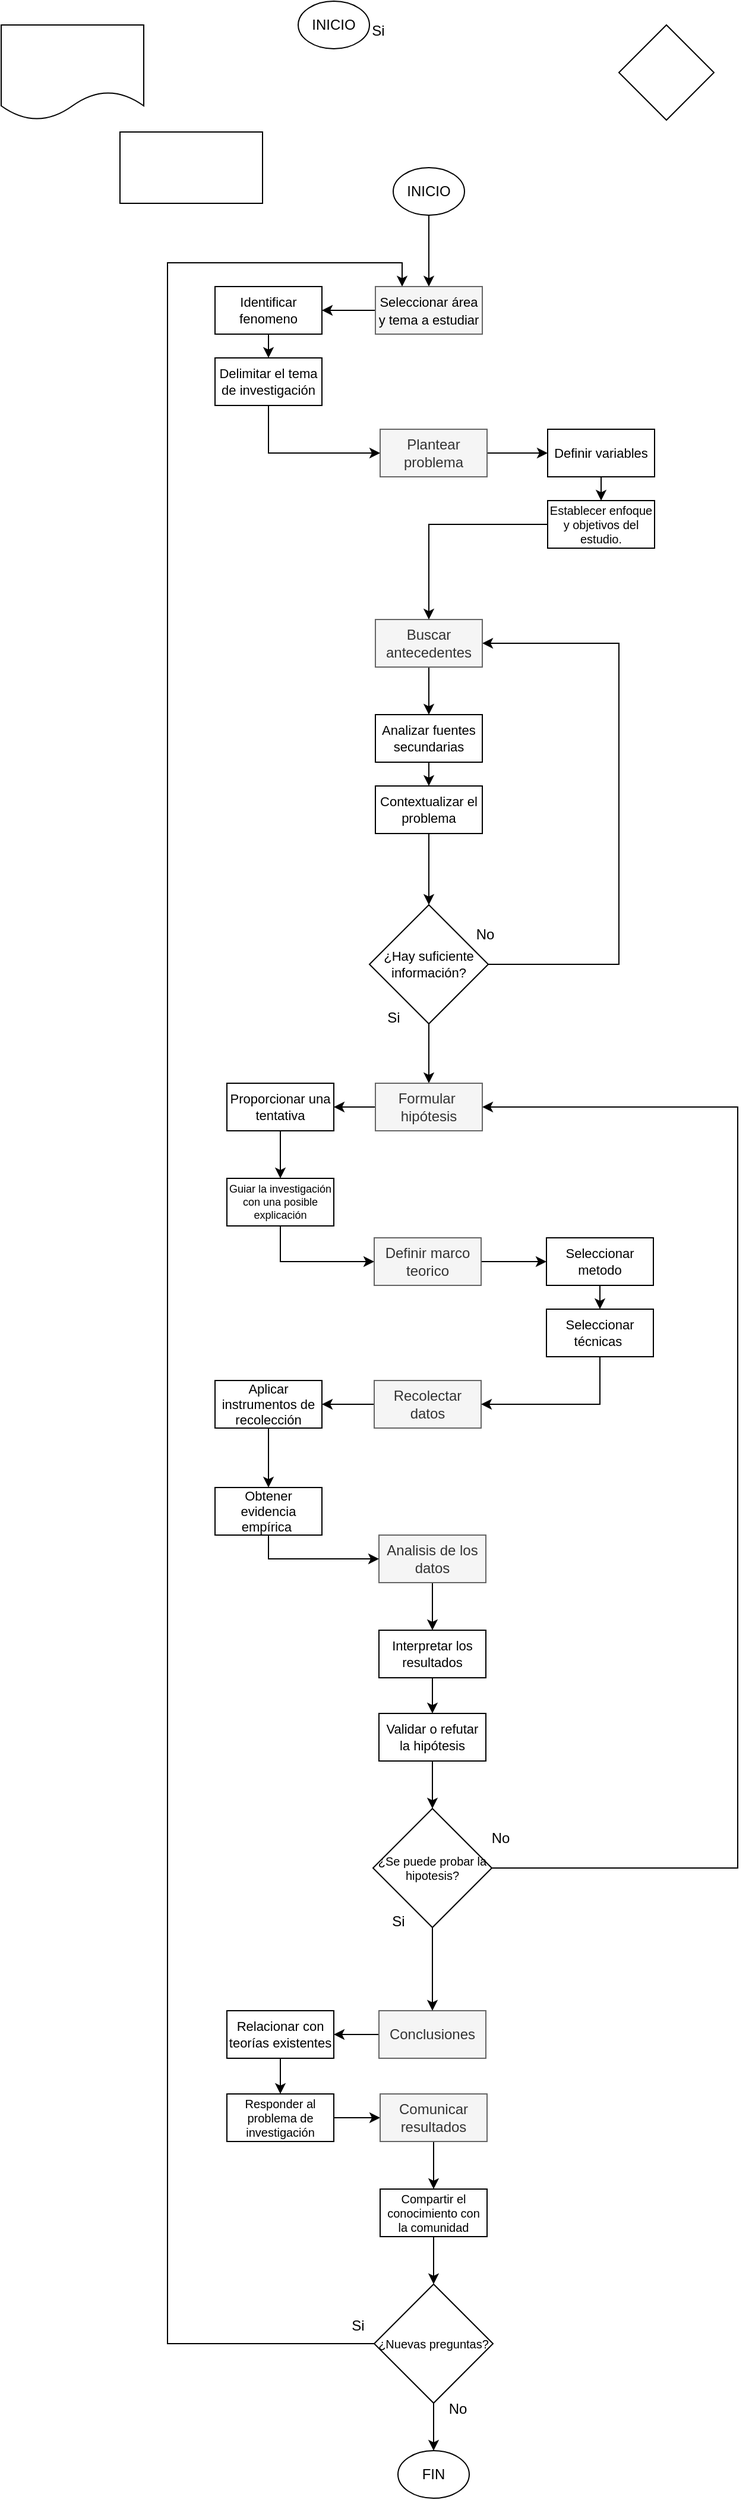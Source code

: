<mxfile version="27.1.6">
  <diagram name="Página-1" id="HS4sI3cex7thPgb8uXr3">
    <mxGraphModel dx="697" dy="442" grid="1" gridSize="10" guides="1" tooltips="1" connect="1" arrows="1" fold="1" page="1" pageScale="1" pageWidth="827" pageHeight="1169" math="0" shadow="0">
      <root>
        <mxCell id="0" />
        <mxCell id="1" parent="0" />
        <mxCell id="dfMxvdRBS-tTB70mxcUj-1" value="INICIO" style="ellipse;whiteSpace=wrap;html=1;" vertex="1" parent="1">
          <mxGeometry x="300" y="10" width="60" height="40" as="geometry" />
        </mxCell>
        <mxCell id="dfMxvdRBS-tTB70mxcUj-2" value="" style="rounded=0;whiteSpace=wrap;html=1;" vertex="1" parent="1">
          <mxGeometry x="150" y="120" width="120" height="60" as="geometry" />
        </mxCell>
        <mxCell id="dfMxvdRBS-tTB70mxcUj-3" value="" style="rhombus;whiteSpace=wrap;html=1;" vertex="1" parent="1">
          <mxGeometry x="570" y="30" width="80" height="80" as="geometry" />
        </mxCell>
        <mxCell id="dfMxvdRBS-tTB70mxcUj-5" value="" style="shape=document;whiteSpace=wrap;html=1;boundedLbl=1;" vertex="1" parent="1">
          <mxGeometry x="50" y="30" width="120" height="80" as="geometry" />
        </mxCell>
        <mxCell id="dfMxvdRBS-tTB70mxcUj-28" style="edgeStyle=orthogonalEdgeStyle;rounded=0;orthogonalLoop=1;jettySize=auto;html=1;entryX=0.5;entryY=0;entryDx=0;entryDy=0;" edge="1" parent="1" source="dfMxvdRBS-tTB70mxcUj-6" target="dfMxvdRBS-tTB70mxcUj-7">
          <mxGeometry relative="1" as="geometry" />
        </mxCell>
        <mxCell id="dfMxvdRBS-tTB70mxcUj-6" value="INICIO" style="ellipse;whiteSpace=wrap;html=1;" vertex="1" parent="1">
          <mxGeometry x="380" y="150" width="60" height="40" as="geometry" />
        </mxCell>
        <mxCell id="dfMxvdRBS-tTB70mxcUj-29" style="edgeStyle=orthogonalEdgeStyle;rounded=0;orthogonalLoop=1;jettySize=auto;html=1;entryX=1;entryY=0.5;entryDx=0;entryDy=0;" edge="1" parent="1" source="dfMxvdRBS-tTB70mxcUj-7" target="dfMxvdRBS-tTB70mxcUj-18">
          <mxGeometry relative="1" as="geometry" />
        </mxCell>
        <mxCell id="dfMxvdRBS-tTB70mxcUj-7" value="&lt;span style=&quot;color: rgb(0, 0, 0); font-size: 11px;&quot;&gt;Seleccionar área y tema a estudiar&lt;/span&gt;" style="rounded=0;whiteSpace=wrap;html=1;fillColor=#f5f5f5;fontColor=#333333;strokeColor=#666666;" vertex="1" parent="1">
          <mxGeometry x="365" y="250" width="90" height="40" as="geometry" />
        </mxCell>
        <mxCell id="dfMxvdRBS-tTB70mxcUj-46" style="edgeStyle=orthogonalEdgeStyle;rounded=0;orthogonalLoop=1;jettySize=auto;html=1;entryX=0;entryY=0.5;entryDx=0;entryDy=0;" edge="1" parent="1" source="dfMxvdRBS-tTB70mxcUj-8" target="dfMxvdRBS-tTB70mxcUj-25">
          <mxGeometry relative="1" as="geometry" />
        </mxCell>
        <mxCell id="dfMxvdRBS-tTB70mxcUj-8" value="Plantear problema" style="rounded=0;whiteSpace=wrap;html=1;fillColor=#f5f5f5;fontColor=#333333;strokeColor=#666666;" vertex="1" parent="1">
          <mxGeometry x="369" y="370" width="90" height="40" as="geometry" />
        </mxCell>
        <mxCell id="dfMxvdRBS-tTB70mxcUj-16" style="edgeStyle=orthogonalEdgeStyle;rounded=0;orthogonalLoop=1;jettySize=auto;html=1;entryX=1;entryY=0.5;entryDx=0;entryDy=0;exitX=1;exitY=0.5;exitDx=0;exitDy=0;" edge="1" parent="1" source="dfMxvdRBS-tTB70mxcUj-9" target="dfMxvdRBS-tTB70mxcUj-17">
          <mxGeometry relative="1" as="geometry">
            <mxPoint x="510" y="810" as="targetPoint" />
            <Array as="points">
              <mxPoint x="570" y="820" />
              <mxPoint x="570" y="550" />
            </Array>
          </mxGeometry>
        </mxCell>
        <mxCell id="dfMxvdRBS-tTB70mxcUj-51" style="edgeStyle=orthogonalEdgeStyle;rounded=0;orthogonalLoop=1;jettySize=auto;html=1;entryX=0.5;entryY=0;entryDx=0;entryDy=0;" edge="1" parent="1" source="dfMxvdRBS-tTB70mxcUj-9" target="dfMxvdRBS-tTB70mxcUj-19">
          <mxGeometry relative="1" as="geometry" />
        </mxCell>
        <mxCell id="dfMxvdRBS-tTB70mxcUj-9" value="¿Hay suficiente información?" style="rhombus;whiteSpace=wrap;html=1;fontSize=11;" vertex="1" parent="1">
          <mxGeometry x="360" y="770" width="100" height="100" as="geometry" />
        </mxCell>
        <mxCell id="dfMxvdRBS-tTB70mxcUj-13" value="Si" style="text;html=1;align=center;verticalAlign=middle;resizable=0;points=[];autosize=1;strokeColor=none;fillColor=none;" vertex="1" parent="1">
          <mxGeometry x="365" y="850" width="30" height="30" as="geometry" />
        </mxCell>
        <mxCell id="dfMxvdRBS-tTB70mxcUj-14" value="No" style="text;html=1;align=center;verticalAlign=middle;resizable=0;points=[];autosize=1;strokeColor=none;fillColor=none;" vertex="1" parent="1">
          <mxGeometry x="450" y="1540" width="40" height="30" as="geometry" />
        </mxCell>
        <mxCell id="dfMxvdRBS-tTB70mxcUj-43" style="edgeStyle=orthogonalEdgeStyle;rounded=0;orthogonalLoop=1;jettySize=auto;html=1;" edge="1" parent="1" source="dfMxvdRBS-tTB70mxcUj-17" target="dfMxvdRBS-tTB70mxcUj-33">
          <mxGeometry relative="1" as="geometry" />
        </mxCell>
        <mxCell id="dfMxvdRBS-tTB70mxcUj-17" value="Buscar antecedentes" style="rounded=0;whiteSpace=wrap;html=1;fillColor=#f5f5f5;fontColor=#333333;strokeColor=#666666;" vertex="1" parent="1">
          <mxGeometry x="365" y="530" width="90" height="40" as="geometry" />
        </mxCell>
        <mxCell id="dfMxvdRBS-tTB70mxcUj-49" style="edgeStyle=orthogonalEdgeStyle;rounded=0;orthogonalLoop=1;jettySize=auto;html=1;exitX=0.5;exitY=1;exitDx=0;exitDy=0;entryX=0.5;entryY=0;entryDx=0;entryDy=0;" edge="1" parent="1" source="dfMxvdRBS-tTB70mxcUj-18" target="dfMxvdRBS-tTB70mxcUj-41">
          <mxGeometry relative="1" as="geometry" />
        </mxCell>
        <mxCell id="dfMxvdRBS-tTB70mxcUj-18" value="Identificar fenomeno" style="rounded=0;whiteSpace=wrap;html=1;fontSize=11;" vertex="1" parent="1">
          <mxGeometry x="230" y="250" width="90" height="40" as="geometry" />
        </mxCell>
        <mxCell id="dfMxvdRBS-tTB70mxcUj-56" style="edgeStyle=orthogonalEdgeStyle;rounded=0;orthogonalLoop=1;jettySize=auto;html=1;" edge="1" parent="1" source="dfMxvdRBS-tTB70mxcUj-19" target="dfMxvdRBS-tTB70mxcUj-52">
          <mxGeometry relative="1" as="geometry" />
        </mxCell>
        <mxCell id="dfMxvdRBS-tTB70mxcUj-19" value="Formular&amp;nbsp; hipótesis" style="rounded=0;whiteSpace=wrap;html=1;fillColor=#f5f5f5;fontColor=#333333;strokeColor=#666666;" vertex="1" parent="1">
          <mxGeometry x="365" y="920" width="90" height="40" as="geometry" />
        </mxCell>
        <mxCell id="dfMxvdRBS-tTB70mxcUj-59" style="edgeStyle=orthogonalEdgeStyle;rounded=0;orthogonalLoop=1;jettySize=auto;html=1;entryX=0;entryY=0.5;entryDx=0;entryDy=0;" edge="1" parent="1" source="dfMxvdRBS-tTB70mxcUj-20" target="dfMxvdRBS-tTB70mxcUj-54">
          <mxGeometry relative="1" as="geometry" />
        </mxCell>
        <mxCell id="dfMxvdRBS-tTB70mxcUj-20" value="Definir marco teorico" style="rounded=0;whiteSpace=wrap;html=1;fillColor=#f5f5f5;fontColor=#333333;strokeColor=#666666;" vertex="1" parent="1">
          <mxGeometry x="364" y="1050" width="90" height="40" as="geometry" />
        </mxCell>
        <mxCell id="dfMxvdRBS-tTB70mxcUj-64" style="edgeStyle=orthogonalEdgeStyle;rounded=0;orthogonalLoop=1;jettySize=auto;html=1;" edge="1" parent="1" source="dfMxvdRBS-tTB70mxcUj-21" target="dfMxvdRBS-tTB70mxcUj-61">
          <mxGeometry relative="1" as="geometry" />
        </mxCell>
        <mxCell id="dfMxvdRBS-tTB70mxcUj-21" value="Recolectar datos" style="rounded=0;whiteSpace=wrap;html=1;fillColor=#f5f5f5;fontColor=#333333;strokeColor=#666666;" vertex="1" parent="1">
          <mxGeometry x="364" y="1170" width="90" height="40" as="geometry" />
        </mxCell>
        <mxCell id="dfMxvdRBS-tTB70mxcUj-72" style="edgeStyle=orthogonalEdgeStyle;rounded=0;orthogonalLoop=1;jettySize=auto;html=1;exitX=0.5;exitY=1;exitDx=0;exitDy=0;entryX=0.5;entryY=0;entryDx=0;entryDy=0;" edge="1" parent="1" source="dfMxvdRBS-tTB70mxcUj-22" target="dfMxvdRBS-tTB70mxcUj-67">
          <mxGeometry relative="1" as="geometry" />
        </mxCell>
        <mxCell id="dfMxvdRBS-tTB70mxcUj-22" value="Analisis de los datos" style="rounded=0;whiteSpace=wrap;html=1;fillColor=#f5f5f5;fontColor=#333333;strokeColor=#666666;" vertex="1" parent="1">
          <mxGeometry x="368" y="1300" width="90" height="40" as="geometry" />
        </mxCell>
        <mxCell id="dfMxvdRBS-tTB70mxcUj-86" style="edgeStyle=orthogonalEdgeStyle;rounded=0;orthogonalLoop=1;jettySize=auto;html=1;entryX=1;entryY=0.5;entryDx=0;entryDy=0;" edge="1" parent="1" source="dfMxvdRBS-tTB70mxcUj-23" target="dfMxvdRBS-tTB70mxcUj-83">
          <mxGeometry relative="1" as="geometry" />
        </mxCell>
        <mxCell id="dfMxvdRBS-tTB70mxcUj-23" value="Conclusiones" style="rounded=0;whiteSpace=wrap;html=1;fillColor=#f5f5f5;fontColor=#333333;strokeColor=#666666;" vertex="1" parent="1">
          <mxGeometry x="368" y="1700" width="90" height="40" as="geometry" />
        </mxCell>
        <mxCell id="dfMxvdRBS-tTB70mxcUj-73" style="edgeStyle=orthogonalEdgeStyle;rounded=0;orthogonalLoop=1;jettySize=auto;html=1;entryX=1;entryY=0.5;entryDx=0;entryDy=0;exitX=1;exitY=0.5;exitDx=0;exitDy=0;" edge="1" parent="1" source="dfMxvdRBS-tTB70mxcUj-24" target="dfMxvdRBS-tTB70mxcUj-19">
          <mxGeometry relative="1" as="geometry">
            <mxPoint x="610" y="1230" as="targetPoint" />
            <Array as="points">
              <mxPoint x="670" y="1580" />
              <mxPoint x="670" y="940" />
            </Array>
          </mxGeometry>
        </mxCell>
        <mxCell id="dfMxvdRBS-tTB70mxcUj-85" style="edgeStyle=orthogonalEdgeStyle;rounded=0;orthogonalLoop=1;jettySize=auto;html=1;entryX=0.5;entryY=0;entryDx=0;entryDy=0;" edge="1" parent="1" source="dfMxvdRBS-tTB70mxcUj-24" target="dfMxvdRBS-tTB70mxcUj-23">
          <mxGeometry relative="1" as="geometry" />
        </mxCell>
        <mxCell id="dfMxvdRBS-tTB70mxcUj-24" value="¿Se puede probar la hipotesis?" style="rhombus;whiteSpace=wrap;html=1;fontSize=10;" vertex="1" parent="1">
          <mxGeometry x="363" y="1530" width="100" height="100" as="geometry" />
        </mxCell>
        <mxCell id="dfMxvdRBS-tTB70mxcUj-47" style="edgeStyle=orthogonalEdgeStyle;rounded=0;orthogonalLoop=1;jettySize=auto;html=1;exitX=0.5;exitY=1;exitDx=0;exitDy=0;entryX=0.5;entryY=0;entryDx=0;entryDy=0;" edge="1" parent="1" source="dfMxvdRBS-tTB70mxcUj-25" target="dfMxvdRBS-tTB70mxcUj-40">
          <mxGeometry relative="1" as="geometry" />
        </mxCell>
        <mxCell id="dfMxvdRBS-tTB70mxcUj-25" value="Definir variables" style="rounded=0;whiteSpace=wrap;html=1;fontSize=11;" vertex="1" parent="1">
          <mxGeometry x="510" y="370" width="90" height="40" as="geometry" />
        </mxCell>
        <mxCell id="dfMxvdRBS-tTB70mxcUj-82" style="edgeStyle=orthogonalEdgeStyle;rounded=0;orthogonalLoop=1;jettySize=auto;html=1;entryX=0.5;entryY=0;entryDx=0;entryDy=0;" edge="1" parent="1" source="dfMxvdRBS-tTB70mxcUj-32" target="dfMxvdRBS-tTB70mxcUj-9">
          <mxGeometry relative="1" as="geometry" />
        </mxCell>
        <mxCell id="dfMxvdRBS-tTB70mxcUj-32" value="Contextualizar el problema" style="rounded=0;whiteSpace=wrap;html=1;fontSize=11;" vertex="1" parent="1">
          <mxGeometry x="365" y="670" width="90" height="40" as="geometry" />
        </mxCell>
        <mxCell id="dfMxvdRBS-tTB70mxcUj-44" style="edgeStyle=orthogonalEdgeStyle;rounded=0;orthogonalLoop=1;jettySize=auto;html=1;exitX=0.5;exitY=1;exitDx=0;exitDy=0;entryX=0.5;entryY=0;entryDx=0;entryDy=0;" edge="1" parent="1" source="dfMxvdRBS-tTB70mxcUj-33" target="dfMxvdRBS-tTB70mxcUj-32">
          <mxGeometry relative="1" as="geometry" />
        </mxCell>
        <mxCell id="dfMxvdRBS-tTB70mxcUj-33" value="Analizar fuentes secundarias" style="rounded=0;whiteSpace=wrap;html=1;fontSize=11;" vertex="1" parent="1">
          <mxGeometry x="365" y="610" width="90" height="40" as="geometry" />
        </mxCell>
        <mxCell id="dfMxvdRBS-tTB70mxcUj-48" style="edgeStyle=orthogonalEdgeStyle;rounded=0;orthogonalLoop=1;jettySize=auto;html=1;entryX=0.5;entryY=0;entryDx=0;entryDy=0;" edge="1" parent="1" source="dfMxvdRBS-tTB70mxcUj-40" target="dfMxvdRBS-tTB70mxcUj-17">
          <mxGeometry relative="1" as="geometry" />
        </mxCell>
        <mxCell id="dfMxvdRBS-tTB70mxcUj-40" value="Establecer enfoque y objetivos del estudio." style="rounded=0;whiteSpace=wrap;html=1;fontSize=10;" vertex="1" parent="1">
          <mxGeometry x="510" y="430" width="90" height="40" as="geometry" />
        </mxCell>
        <mxCell id="dfMxvdRBS-tTB70mxcUj-50" style="edgeStyle=orthogonalEdgeStyle;rounded=0;orthogonalLoop=1;jettySize=auto;html=1;exitX=0.5;exitY=1;exitDx=0;exitDy=0;entryX=0;entryY=0.5;entryDx=0;entryDy=0;" edge="1" parent="1" source="dfMxvdRBS-tTB70mxcUj-41" target="dfMxvdRBS-tTB70mxcUj-8">
          <mxGeometry relative="1" as="geometry" />
        </mxCell>
        <mxCell id="dfMxvdRBS-tTB70mxcUj-41" value="Delimitar el tema de investigación" style="rounded=0;whiteSpace=wrap;html=1;fontSize=11;" vertex="1" parent="1">
          <mxGeometry x="230" y="310" width="90" height="40" as="geometry" />
        </mxCell>
        <mxCell id="dfMxvdRBS-tTB70mxcUj-57" style="edgeStyle=orthogonalEdgeStyle;rounded=0;orthogonalLoop=1;jettySize=auto;html=1;exitX=0.5;exitY=1;exitDx=0;exitDy=0;" edge="1" parent="1" source="dfMxvdRBS-tTB70mxcUj-52" target="dfMxvdRBS-tTB70mxcUj-53">
          <mxGeometry relative="1" as="geometry" />
        </mxCell>
        <mxCell id="dfMxvdRBS-tTB70mxcUj-52" value="Proporcionar una tentativa" style="rounded=0;whiteSpace=wrap;html=1;fontSize=11;" vertex="1" parent="1">
          <mxGeometry x="240" y="920" width="90" height="40" as="geometry" />
        </mxCell>
        <mxCell id="dfMxvdRBS-tTB70mxcUj-58" style="edgeStyle=orthogonalEdgeStyle;rounded=0;orthogonalLoop=1;jettySize=auto;html=1;entryX=0;entryY=0.5;entryDx=0;entryDy=0;" edge="1" parent="1" source="dfMxvdRBS-tTB70mxcUj-53" target="dfMxvdRBS-tTB70mxcUj-20">
          <mxGeometry relative="1" as="geometry">
            <Array as="points">
              <mxPoint x="285" y="1070" />
            </Array>
          </mxGeometry>
        </mxCell>
        <mxCell id="dfMxvdRBS-tTB70mxcUj-53" value="Guiar la investigación con una posible explicación" style="rounded=0;whiteSpace=wrap;html=1;fontSize=9;" vertex="1" parent="1">
          <mxGeometry x="240" y="1000" width="90" height="40" as="geometry" />
        </mxCell>
        <mxCell id="dfMxvdRBS-tTB70mxcUj-60" style="edgeStyle=orthogonalEdgeStyle;rounded=0;orthogonalLoop=1;jettySize=auto;html=1;exitX=0.5;exitY=1;exitDx=0;exitDy=0;entryX=0.5;entryY=0;entryDx=0;entryDy=0;" edge="1" parent="1" source="dfMxvdRBS-tTB70mxcUj-54" target="dfMxvdRBS-tTB70mxcUj-55">
          <mxGeometry relative="1" as="geometry" />
        </mxCell>
        <mxCell id="dfMxvdRBS-tTB70mxcUj-54" value="Seleccionar metodo" style="rounded=0;whiteSpace=wrap;html=1;fontSize=11;" vertex="1" parent="1">
          <mxGeometry x="509" y="1050" width="90" height="40" as="geometry" />
        </mxCell>
        <mxCell id="dfMxvdRBS-tTB70mxcUj-63" style="edgeStyle=orthogonalEdgeStyle;rounded=0;orthogonalLoop=1;jettySize=auto;html=1;entryX=1;entryY=0.5;entryDx=0;entryDy=0;" edge="1" parent="1" source="dfMxvdRBS-tTB70mxcUj-55" target="dfMxvdRBS-tTB70mxcUj-21">
          <mxGeometry relative="1" as="geometry">
            <Array as="points">
              <mxPoint x="554" y="1190" />
            </Array>
          </mxGeometry>
        </mxCell>
        <mxCell id="dfMxvdRBS-tTB70mxcUj-55" value="Seleccionar técnicas&amp;nbsp;" style="rounded=0;whiteSpace=wrap;html=1;fontSize=11;" vertex="1" parent="1">
          <mxGeometry x="509" y="1110" width="90" height="40" as="geometry" />
        </mxCell>
        <mxCell id="dfMxvdRBS-tTB70mxcUj-65" style="edgeStyle=orthogonalEdgeStyle;rounded=0;orthogonalLoop=1;jettySize=auto;html=1;exitX=0.5;exitY=1;exitDx=0;exitDy=0;" edge="1" parent="1" source="dfMxvdRBS-tTB70mxcUj-61" target="dfMxvdRBS-tTB70mxcUj-62">
          <mxGeometry relative="1" as="geometry" />
        </mxCell>
        <mxCell id="dfMxvdRBS-tTB70mxcUj-61" value="Aplicar instrumentos de recolección" style="rounded=0;whiteSpace=wrap;html=1;fontSize=11;" vertex="1" parent="1">
          <mxGeometry x="230" y="1170" width="90" height="40" as="geometry" />
        </mxCell>
        <mxCell id="dfMxvdRBS-tTB70mxcUj-66" style="edgeStyle=orthogonalEdgeStyle;rounded=0;orthogonalLoop=1;jettySize=auto;html=1;entryX=0;entryY=0.5;entryDx=0;entryDy=0;" edge="1" parent="1" source="dfMxvdRBS-tTB70mxcUj-62" target="dfMxvdRBS-tTB70mxcUj-22">
          <mxGeometry relative="1" as="geometry">
            <Array as="points">
              <mxPoint x="275" y="1320" />
            </Array>
          </mxGeometry>
        </mxCell>
        <mxCell id="dfMxvdRBS-tTB70mxcUj-62" value="Obtener evidencia empírica&amp;nbsp;" style="rounded=0;whiteSpace=wrap;html=1;fontSize=11;" vertex="1" parent="1">
          <mxGeometry x="230" y="1260" width="90" height="40" as="geometry" />
        </mxCell>
        <mxCell id="dfMxvdRBS-tTB70mxcUj-70" style="edgeStyle=orthogonalEdgeStyle;rounded=0;orthogonalLoop=1;jettySize=auto;html=1;exitX=0.5;exitY=1;exitDx=0;exitDy=0;entryX=0.5;entryY=0;entryDx=0;entryDy=0;" edge="1" parent="1" source="dfMxvdRBS-tTB70mxcUj-67" target="dfMxvdRBS-tTB70mxcUj-68">
          <mxGeometry relative="1" as="geometry" />
        </mxCell>
        <mxCell id="dfMxvdRBS-tTB70mxcUj-67" value="Interpretar los resultados" style="rounded=0;whiteSpace=wrap;html=1;fontSize=11;" vertex="1" parent="1">
          <mxGeometry x="368" y="1380" width="90" height="40" as="geometry" />
        </mxCell>
        <mxCell id="dfMxvdRBS-tTB70mxcUj-79" style="edgeStyle=orthogonalEdgeStyle;rounded=0;orthogonalLoop=1;jettySize=auto;html=1;exitX=0.5;exitY=1;exitDx=0;exitDy=0;entryX=0.5;entryY=0;entryDx=0;entryDy=0;" edge="1" parent="1" source="dfMxvdRBS-tTB70mxcUj-68" target="dfMxvdRBS-tTB70mxcUj-24">
          <mxGeometry relative="1" as="geometry" />
        </mxCell>
        <mxCell id="dfMxvdRBS-tTB70mxcUj-68" value="Validar o refutar la hipótesis" style="rounded=0;whiteSpace=wrap;html=1;fontSize=11;" vertex="1" parent="1">
          <mxGeometry x="368" y="1450" width="90" height="40" as="geometry" />
        </mxCell>
        <mxCell id="dfMxvdRBS-tTB70mxcUj-74" value="Si" style="text;html=1;align=center;verticalAlign=middle;resizable=0;points=[];autosize=1;strokeColor=none;fillColor=none;" vertex="1" parent="1">
          <mxGeometry x="351.5" y="20" width="30" height="30" as="geometry" />
        </mxCell>
        <mxCell id="dfMxvdRBS-tTB70mxcUj-75" value="No" style="text;html=1;align=center;verticalAlign=middle;resizable=0;points=[];autosize=1;strokeColor=none;fillColor=none;" vertex="1" parent="1">
          <mxGeometry x="436.5" y="780" width="40" height="30" as="geometry" />
        </mxCell>
        <mxCell id="dfMxvdRBS-tTB70mxcUj-78" value="Si" style="text;html=1;align=center;verticalAlign=middle;resizable=0;points=[];autosize=1;strokeColor=none;fillColor=none;" vertex="1" parent="1">
          <mxGeometry x="369" y="1610" width="30" height="30" as="geometry" />
        </mxCell>
        <mxCell id="dfMxvdRBS-tTB70mxcUj-87" style="edgeStyle=orthogonalEdgeStyle;rounded=0;orthogonalLoop=1;jettySize=auto;html=1;" edge="1" parent="1" source="dfMxvdRBS-tTB70mxcUj-83" target="dfMxvdRBS-tTB70mxcUj-84">
          <mxGeometry relative="1" as="geometry" />
        </mxCell>
        <mxCell id="dfMxvdRBS-tTB70mxcUj-83" value="Relacionar con teorías existentes" style="rounded=0;whiteSpace=wrap;html=1;fontSize=11;" vertex="1" parent="1">
          <mxGeometry x="240" y="1700" width="90" height="40" as="geometry" />
        </mxCell>
        <mxCell id="dfMxvdRBS-tTB70mxcUj-89" style="edgeStyle=orthogonalEdgeStyle;rounded=0;orthogonalLoop=1;jettySize=auto;html=1;entryX=0;entryY=0.5;entryDx=0;entryDy=0;" edge="1" parent="1" source="dfMxvdRBS-tTB70mxcUj-84" target="dfMxvdRBS-tTB70mxcUj-88">
          <mxGeometry relative="1" as="geometry" />
        </mxCell>
        <mxCell id="dfMxvdRBS-tTB70mxcUj-84" value="Responder al problema de investigación" style="rounded=0;whiteSpace=wrap;html=1;fontSize=10;" vertex="1" parent="1">
          <mxGeometry x="240" y="1770" width="90" height="40" as="geometry" />
        </mxCell>
        <mxCell id="dfMxvdRBS-tTB70mxcUj-93" style="edgeStyle=orthogonalEdgeStyle;rounded=0;orthogonalLoop=1;jettySize=auto;html=1;entryX=0.5;entryY=0;entryDx=0;entryDy=0;" edge="1" parent="1" source="dfMxvdRBS-tTB70mxcUj-88" target="dfMxvdRBS-tTB70mxcUj-90">
          <mxGeometry relative="1" as="geometry" />
        </mxCell>
        <mxCell id="dfMxvdRBS-tTB70mxcUj-88" value="Comunicar resultados" style="rounded=0;whiteSpace=wrap;html=1;fillColor=#f5f5f5;fontColor=#333333;strokeColor=#666666;" vertex="1" parent="1">
          <mxGeometry x="369" y="1770" width="90" height="40" as="geometry" />
        </mxCell>
        <mxCell id="dfMxvdRBS-tTB70mxcUj-97" style="edgeStyle=orthogonalEdgeStyle;rounded=0;orthogonalLoop=1;jettySize=auto;html=1;entryX=0.5;entryY=0;entryDx=0;entryDy=0;" edge="1" parent="1" source="dfMxvdRBS-tTB70mxcUj-90" target="dfMxvdRBS-tTB70mxcUj-94">
          <mxGeometry relative="1" as="geometry" />
        </mxCell>
        <mxCell id="dfMxvdRBS-tTB70mxcUj-90" value="Compartir el conocimiento con la comunidad" style="rounded=0;whiteSpace=wrap;html=1;fontSize=10;" vertex="1" parent="1">
          <mxGeometry x="369" y="1850" width="90" height="40" as="geometry" />
        </mxCell>
        <mxCell id="dfMxvdRBS-tTB70mxcUj-98" style="edgeStyle=orthogonalEdgeStyle;rounded=0;orthogonalLoop=1;jettySize=auto;html=1;entryX=0.25;entryY=0;entryDx=0;entryDy=0;" edge="1" parent="1" source="dfMxvdRBS-tTB70mxcUj-94" target="dfMxvdRBS-tTB70mxcUj-7">
          <mxGeometry relative="1" as="geometry">
            <Array as="points">
              <mxPoint x="190" y="1980" />
              <mxPoint x="190" y="230" />
              <mxPoint x="388" y="230" />
            </Array>
          </mxGeometry>
        </mxCell>
        <mxCell id="dfMxvdRBS-tTB70mxcUj-100" style="edgeStyle=orthogonalEdgeStyle;rounded=0;orthogonalLoop=1;jettySize=auto;html=1;entryX=0.5;entryY=0;entryDx=0;entryDy=0;" edge="1" parent="1" source="dfMxvdRBS-tTB70mxcUj-94" target="dfMxvdRBS-tTB70mxcUj-99">
          <mxGeometry relative="1" as="geometry" />
        </mxCell>
        <mxCell id="dfMxvdRBS-tTB70mxcUj-94" value="¿Nuevas preguntas?" style="rhombus;whiteSpace=wrap;html=1;fontSize=10;" vertex="1" parent="1">
          <mxGeometry x="364" y="1930" width="100" height="100" as="geometry" />
        </mxCell>
        <mxCell id="dfMxvdRBS-tTB70mxcUj-95" value="Si" style="text;html=1;align=center;verticalAlign=middle;resizable=0;points=[];autosize=1;strokeColor=none;fillColor=none;" vertex="1" parent="1">
          <mxGeometry x="335" y="1950" width="30" height="30" as="geometry" />
        </mxCell>
        <mxCell id="dfMxvdRBS-tTB70mxcUj-96" value="No" style="text;html=1;align=center;verticalAlign=middle;resizable=0;points=[];autosize=1;strokeColor=none;fillColor=none;" vertex="1" parent="1">
          <mxGeometry x="414" y="2020" width="40" height="30" as="geometry" />
        </mxCell>
        <mxCell id="dfMxvdRBS-tTB70mxcUj-99" value="FIN" style="ellipse;whiteSpace=wrap;html=1;" vertex="1" parent="1">
          <mxGeometry x="384" y="2070" width="60" height="40" as="geometry" />
        </mxCell>
      </root>
    </mxGraphModel>
  </diagram>
</mxfile>
